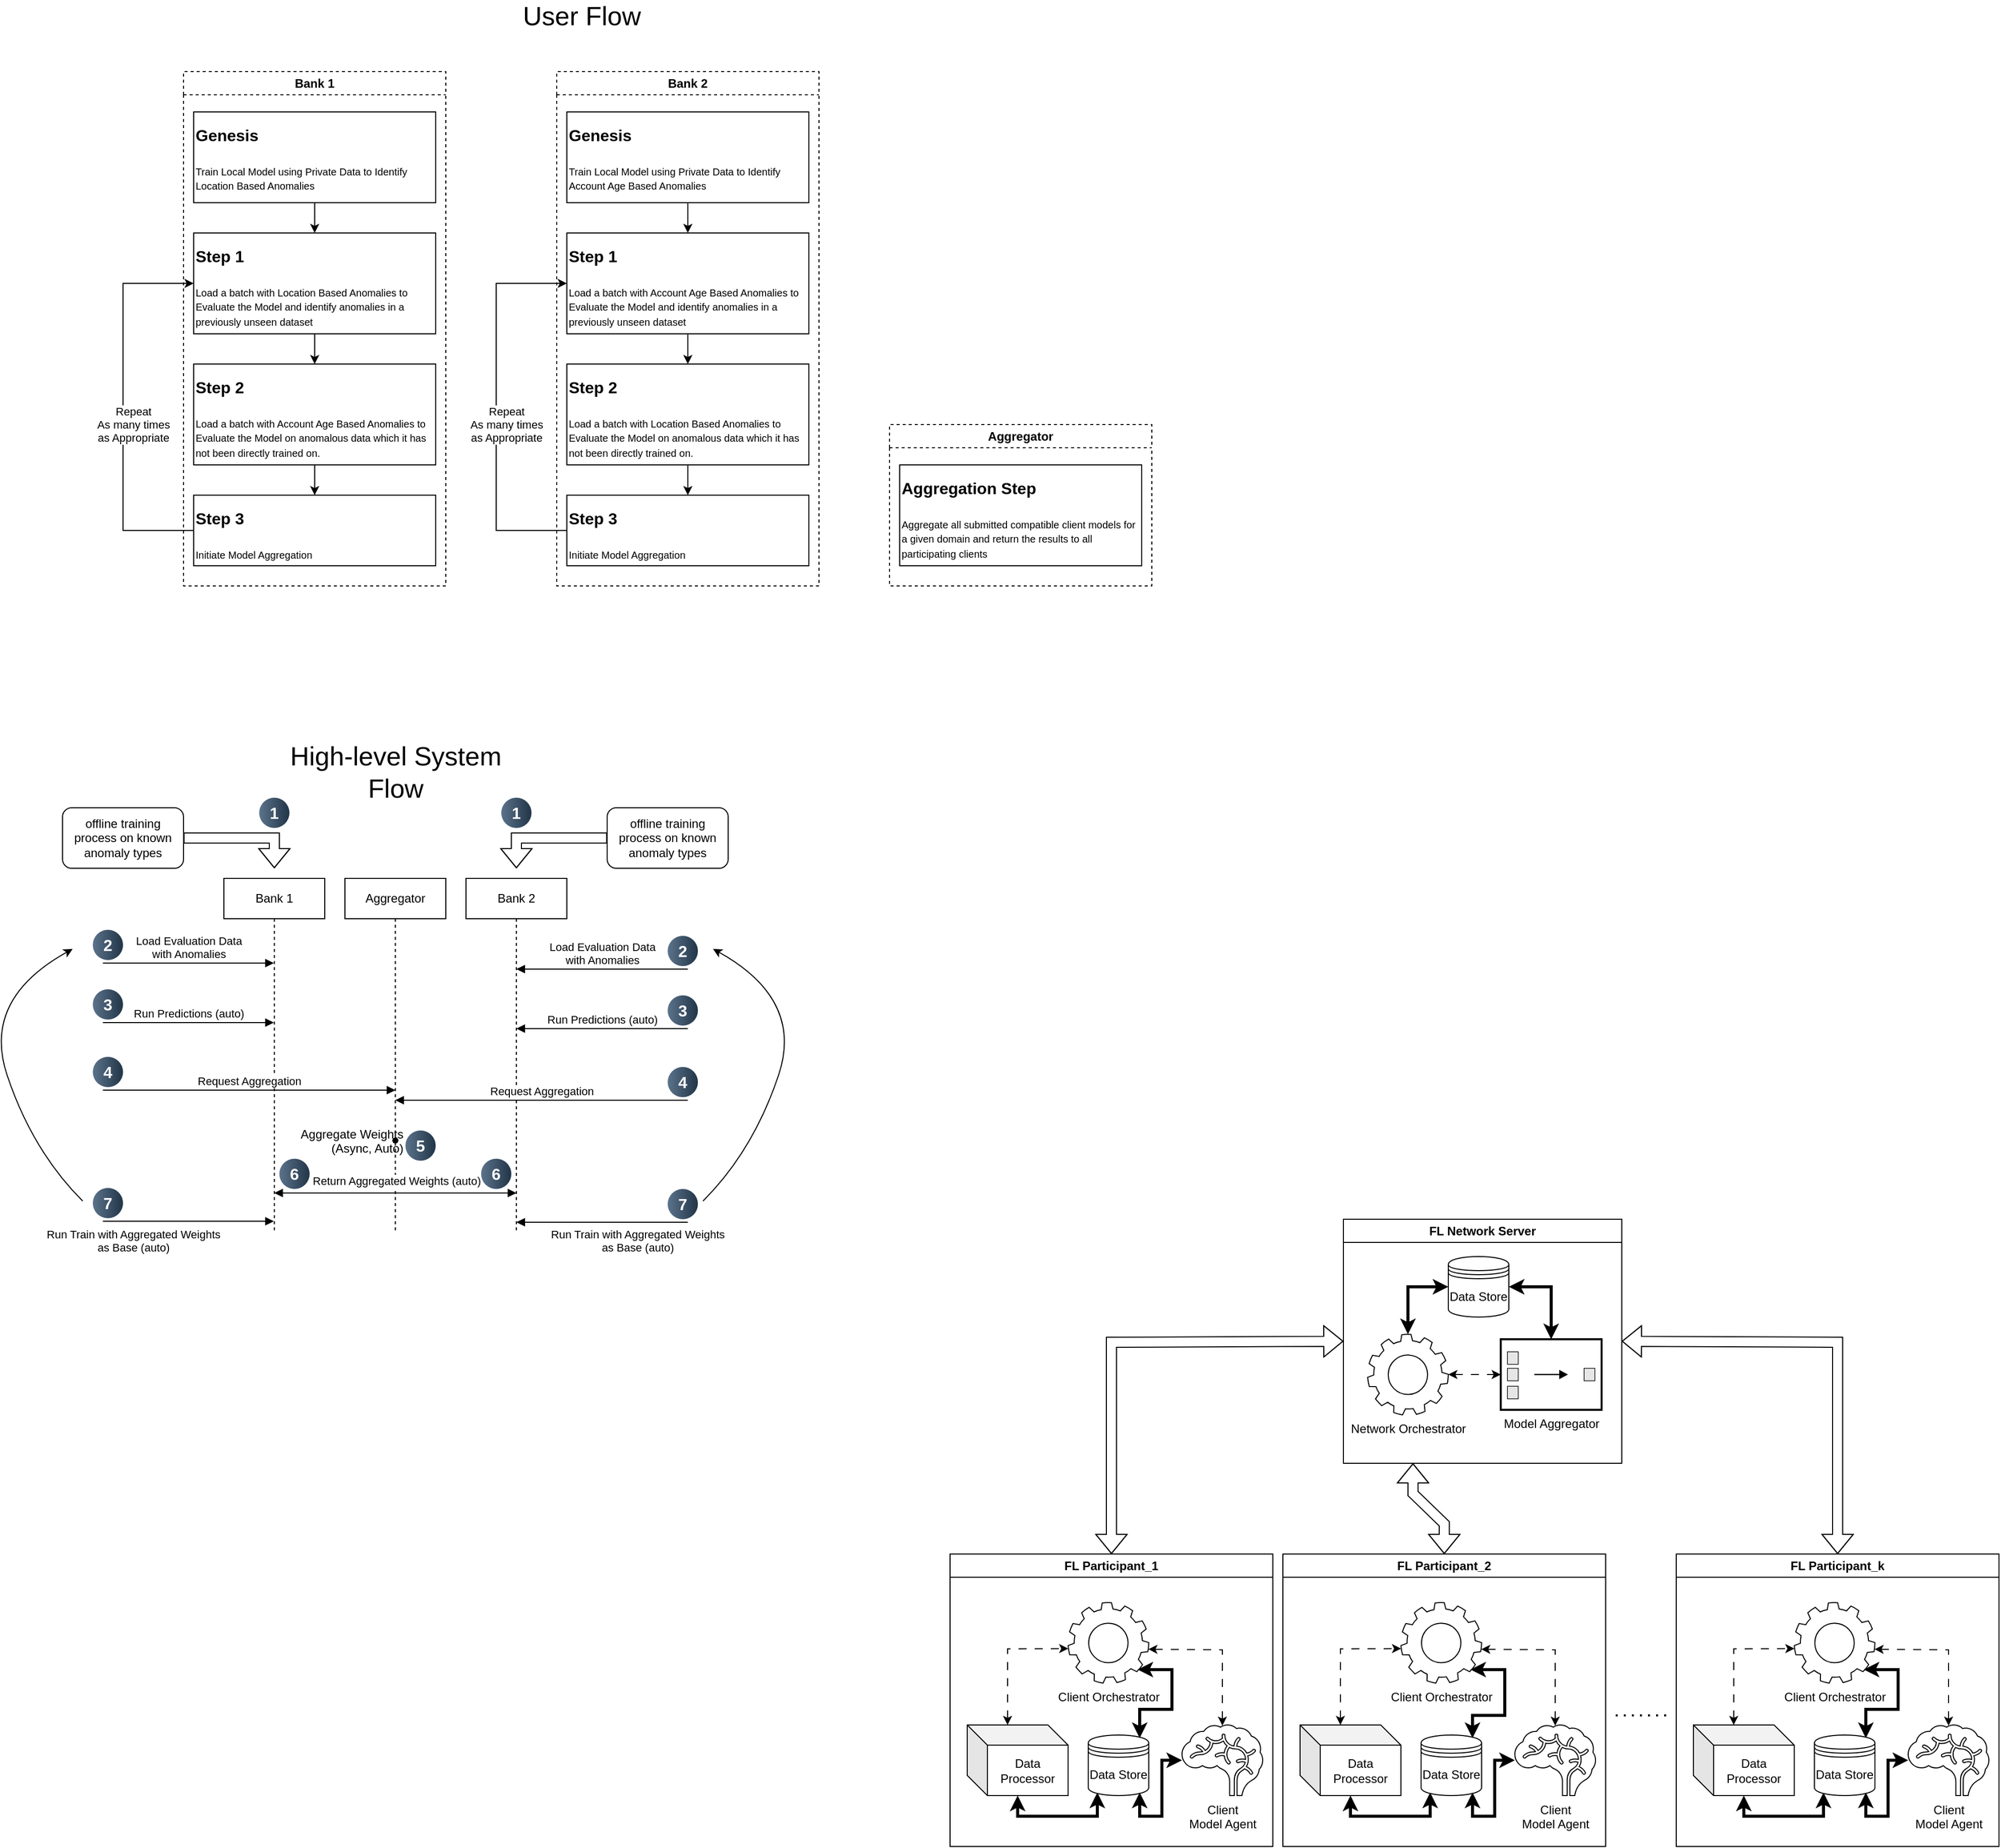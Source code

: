 <mxfile version="27.1.4">
  <diagram name="Page-1" id="uDJUI4dBSmf2cbCkmgjj">
    <mxGraphModel dx="2270" dy="837" grid="1" gridSize="10" guides="1" tooltips="1" connect="1" arrows="1" fold="1" page="1" pageScale="1" pageWidth="850" pageHeight="1100" math="0" shadow="0">
      <root>
        <mxCell id="0" />
        <mxCell id="1" parent="0" />
        <mxCell id="MlqXa8JIlhz3oFpUz93O-1" value="Bank 1" style="swimlane;whiteSpace=wrap;html=1;dashed=1;" parent="1" vertex="1">
          <mxGeometry x="90" y="150" width="260" height="510" as="geometry" />
        </mxCell>
        <mxCell id="MlqXa8JIlhz3oFpUz93O-33" style="edgeStyle=orthogonalEdgeStyle;rounded=0;orthogonalLoop=1;jettySize=auto;html=1;exitX=0.5;exitY=1;exitDx=0;exitDy=0;entryX=0.5;entryY=0;entryDx=0;entryDy=0;" parent="MlqXa8JIlhz3oFpUz93O-1" source="MlqXa8JIlhz3oFpUz93O-26" target="MlqXa8JIlhz3oFpUz93O-28" edge="1">
          <mxGeometry relative="1" as="geometry" />
        </mxCell>
        <mxCell id="MlqXa8JIlhz3oFpUz93O-26" value="&lt;h1 style=&quot;margin-top: 0px;&quot;&gt;&lt;font style=&quot;font-size: 16px;&quot;&gt;Genesis&lt;/font&gt;&lt;/h1&gt;&lt;p&gt;&lt;span style=&quot;text-align: center;&quot;&gt;&lt;font style=&quot;font-size: 10px;&quot;&gt;Train Local Model using Private Data to Identify Location Based Anomalies&lt;/font&gt;&lt;/span&gt;&lt;/p&gt;" style="text;html=1;whiteSpace=wrap;overflow=hidden;rounded=0;strokeColor=default;" parent="MlqXa8JIlhz3oFpUz93O-1" vertex="1">
          <mxGeometry x="10" y="40" width="240" height="90" as="geometry" />
        </mxCell>
        <mxCell id="MlqXa8JIlhz3oFpUz93O-34" style="edgeStyle=orthogonalEdgeStyle;rounded=0;orthogonalLoop=1;jettySize=auto;html=1;exitX=0.5;exitY=1;exitDx=0;exitDy=0;" parent="MlqXa8JIlhz3oFpUz93O-1" source="MlqXa8JIlhz3oFpUz93O-28" target="MlqXa8JIlhz3oFpUz93O-29" edge="1">
          <mxGeometry relative="1" as="geometry" />
        </mxCell>
        <mxCell id="MlqXa8JIlhz3oFpUz93O-28" value="&lt;h1 style=&quot;margin-top: 0px;&quot;&gt;&lt;font style=&quot;font-size: 16px;&quot;&gt;Step 1&lt;/font&gt;&lt;/h1&gt;&lt;p&gt;&lt;span style=&quot;text-align: center;&quot;&gt;&lt;font style=&quot;font-size: 10px;&quot;&gt;Load a batch with Location Based Anomalies to Evaluate the Model and identify anomalies in a previously unseen dataset&lt;/font&gt;&lt;/span&gt;&lt;/p&gt;" style="text;html=1;whiteSpace=wrap;overflow=hidden;rounded=0;strokeColor=default;" parent="MlqXa8JIlhz3oFpUz93O-1" vertex="1">
          <mxGeometry x="10" y="160" width="240" height="100" as="geometry" />
        </mxCell>
        <mxCell id="MlqXa8JIlhz3oFpUz93O-35" style="edgeStyle=orthogonalEdgeStyle;rounded=0;orthogonalLoop=1;jettySize=auto;html=1;" parent="MlqXa8JIlhz3oFpUz93O-1" source="MlqXa8JIlhz3oFpUz93O-29" target="MlqXa8JIlhz3oFpUz93O-32" edge="1">
          <mxGeometry relative="1" as="geometry" />
        </mxCell>
        <mxCell id="MlqXa8JIlhz3oFpUz93O-29" value="&lt;h1 style=&quot;margin-top: 0px;&quot;&gt;&lt;font style=&quot;font-size: 16px;&quot;&gt;Step 2&lt;/font&gt;&lt;/h1&gt;&lt;p&gt;&lt;span style=&quot;text-align: center;&quot;&gt;&lt;font style=&quot;font-size: 10px;&quot;&gt;Load a batch with Account Age Based Anomalies to Evaluate the Model on anomalous data which it has not been directly trained on.&lt;/font&gt;&lt;/span&gt;&lt;/p&gt;" style="text;html=1;whiteSpace=wrap;overflow=hidden;rounded=0;strokeColor=default;" parent="MlqXa8JIlhz3oFpUz93O-1" vertex="1">
          <mxGeometry x="10" y="290" width="240" height="100" as="geometry" />
        </mxCell>
        <mxCell id="MlqXa8JIlhz3oFpUz93O-36" style="edgeStyle=orthogonalEdgeStyle;rounded=0;orthogonalLoop=1;jettySize=auto;html=1;exitX=0;exitY=0.5;exitDx=0;exitDy=0;entryX=0;entryY=0.5;entryDx=0;entryDy=0;" parent="MlqXa8JIlhz3oFpUz93O-1" source="MlqXa8JIlhz3oFpUz93O-32" target="MlqXa8JIlhz3oFpUz93O-28" edge="1">
          <mxGeometry relative="1" as="geometry">
            <Array as="points">
              <mxPoint x="-60" y="455" />
              <mxPoint x="-60" y="210" />
            </Array>
          </mxGeometry>
        </mxCell>
        <mxCell id="MlqXa8JIlhz3oFpUz93O-37" value="Repeat&lt;div&gt;As many times&lt;/div&gt;&lt;div&gt;as Appropriate&lt;/div&gt;" style="edgeLabel;html=1;align=center;verticalAlign=middle;resizable=0;points=[];" parent="MlqXa8JIlhz3oFpUz93O-36" vertex="1" connectable="0">
          <mxGeometry x="-0.092" y="-1" relative="1" as="geometry">
            <mxPoint x="9" as="offset" />
          </mxGeometry>
        </mxCell>
        <mxCell id="MlqXa8JIlhz3oFpUz93O-32" value="&lt;h1 style=&quot;margin-top: 0px;&quot;&gt;&lt;font style=&quot;font-size: 16px;&quot;&gt;Step 3&lt;/font&gt;&lt;/h1&gt;&lt;p style=&quot;text-align: center;&quot;&gt;&lt;span style=&quot;font-size: 10px;&quot;&gt;Initiate Model Aggregation&lt;/span&gt;&lt;/p&gt;" style="text;html=1;whiteSpace=wrap;overflow=hidden;rounded=0;strokeColor=default;" parent="MlqXa8JIlhz3oFpUz93O-1" vertex="1">
          <mxGeometry x="10" y="420" width="240" height="70" as="geometry" />
        </mxCell>
        <mxCell id="MlqXa8JIlhz3oFpUz93O-38" value="Bank 2" style="swimlane;whiteSpace=wrap;html=1;dashed=1;" parent="1" vertex="1">
          <mxGeometry x="460" y="150" width="260" height="510" as="geometry" />
        </mxCell>
        <mxCell id="MlqXa8JIlhz3oFpUz93O-39" style="edgeStyle=orthogonalEdgeStyle;rounded=0;orthogonalLoop=1;jettySize=auto;html=1;exitX=0.5;exitY=1;exitDx=0;exitDy=0;entryX=0.5;entryY=0;entryDx=0;entryDy=0;" parent="MlqXa8JIlhz3oFpUz93O-38" source="MlqXa8JIlhz3oFpUz93O-40" target="MlqXa8JIlhz3oFpUz93O-42" edge="1">
          <mxGeometry relative="1" as="geometry" />
        </mxCell>
        <mxCell id="MlqXa8JIlhz3oFpUz93O-40" value="&lt;h1 style=&quot;margin-top: 0px;&quot;&gt;&lt;font style=&quot;font-size: 16px;&quot;&gt;Genesis&lt;/font&gt;&lt;/h1&gt;&lt;p&gt;&lt;span style=&quot;text-align: center;&quot;&gt;&lt;font style=&quot;font-size: 10px;&quot;&gt;Train Local Model using Private Data to Identify Account Age Based Anomalies&lt;/font&gt;&lt;/span&gt;&lt;/p&gt;" style="text;html=1;whiteSpace=wrap;overflow=hidden;rounded=0;strokeColor=default;" parent="MlqXa8JIlhz3oFpUz93O-38" vertex="1">
          <mxGeometry x="10" y="40" width="240" height="90" as="geometry" />
        </mxCell>
        <mxCell id="MlqXa8JIlhz3oFpUz93O-41" style="edgeStyle=orthogonalEdgeStyle;rounded=0;orthogonalLoop=1;jettySize=auto;html=1;exitX=0.5;exitY=1;exitDx=0;exitDy=0;" parent="MlqXa8JIlhz3oFpUz93O-38" source="MlqXa8JIlhz3oFpUz93O-42" target="MlqXa8JIlhz3oFpUz93O-44" edge="1">
          <mxGeometry relative="1" as="geometry" />
        </mxCell>
        <mxCell id="MlqXa8JIlhz3oFpUz93O-42" value="&lt;h1 style=&quot;margin-top: 0px;&quot;&gt;&lt;font style=&quot;font-size: 16px;&quot;&gt;Step 1&lt;/font&gt;&lt;/h1&gt;&lt;p&gt;&lt;span style=&quot;text-align: center;&quot;&gt;&lt;font style=&quot;font-size: 10px;&quot;&gt;Load a batch with Account Age Based Anomalies to Evaluate the Model and identify anomalies in a previously unseen dataset&lt;/font&gt;&lt;/span&gt;&lt;/p&gt;" style="text;html=1;whiteSpace=wrap;overflow=hidden;rounded=0;strokeColor=default;" parent="MlqXa8JIlhz3oFpUz93O-38" vertex="1">
          <mxGeometry x="10" y="160" width="240" height="100" as="geometry" />
        </mxCell>
        <mxCell id="MlqXa8JIlhz3oFpUz93O-43" style="edgeStyle=orthogonalEdgeStyle;rounded=0;orthogonalLoop=1;jettySize=auto;html=1;" parent="MlqXa8JIlhz3oFpUz93O-38" source="MlqXa8JIlhz3oFpUz93O-44" target="MlqXa8JIlhz3oFpUz93O-47" edge="1">
          <mxGeometry relative="1" as="geometry" />
        </mxCell>
        <mxCell id="MlqXa8JIlhz3oFpUz93O-44" value="&lt;h1 style=&quot;margin-top: 0px;&quot;&gt;&lt;font style=&quot;font-size: 16px;&quot;&gt;Step 2&lt;/font&gt;&lt;/h1&gt;&lt;p&gt;&lt;span style=&quot;text-align: center;&quot;&gt;&lt;font style=&quot;font-size: 10px;&quot;&gt;Load a batch with Location Based Anomalies to Evaluate the Model on anomalous data which it has not been directly trained on.&lt;/font&gt;&lt;/span&gt;&lt;/p&gt;" style="text;html=1;whiteSpace=wrap;overflow=hidden;rounded=0;strokeColor=default;" parent="MlqXa8JIlhz3oFpUz93O-38" vertex="1">
          <mxGeometry x="10" y="290" width="240" height="100" as="geometry" />
        </mxCell>
        <mxCell id="MlqXa8JIlhz3oFpUz93O-45" style="edgeStyle=orthogonalEdgeStyle;rounded=0;orthogonalLoop=1;jettySize=auto;html=1;exitX=0;exitY=0.5;exitDx=0;exitDy=0;entryX=0;entryY=0.5;entryDx=0;entryDy=0;" parent="MlqXa8JIlhz3oFpUz93O-38" source="MlqXa8JIlhz3oFpUz93O-47" target="MlqXa8JIlhz3oFpUz93O-42" edge="1">
          <mxGeometry relative="1" as="geometry">
            <Array as="points">
              <mxPoint x="-60" y="455" />
              <mxPoint x="-60" y="210" />
            </Array>
          </mxGeometry>
        </mxCell>
        <mxCell id="MlqXa8JIlhz3oFpUz93O-46" value="Repeat&lt;div&gt;As many times&lt;/div&gt;&lt;div&gt;as Appropriate&lt;/div&gt;" style="edgeLabel;html=1;align=center;verticalAlign=middle;resizable=0;points=[];" parent="MlqXa8JIlhz3oFpUz93O-45" vertex="1" connectable="0">
          <mxGeometry x="-0.092" y="-1" relative="1" as="geometry">
            <mxPoint x="9" as="offset" />
          </mxGeometry>
        </mxCell>
        <mxCell id="MlqXa8JIlhz3oFpUz93O-47" value="&lt;h1 style=&quot;margin-top: 0px;&quot;&gt;&lt;font style=&quot;font-size: 16px;&quot;&gt;Step 3&lt;/font&gt;&lt;/h1&gt;&lt;p style=&quot;text-align: center;&quot;&gt;&lt;span style=&quot;font-size: 10px;&quot;&gt;Initiate Model Aggregation&lt;/span&gt;&lt;/p&gt;" style="text;html=1;whiteSpace=wrap;overflow=hidden;rounded=0;strokeColor=default;" parent="MlqXa8JIlhz3oFpUz93O-38" vertex="1">
          <mxGeometry x="10" y="420" width="240" height="70" as="geometry" />
        </mxCell>
        <mxCell id="MlqXa8JIlhz3oFpUz93O-48" value="Aggregator" style="swimlane;whiteSpace=wrap;html=1;dashed=1;" parent="1" vertex="1">
          <mxGeometry x="790" y="500" width="260" height="160" as="geometry" />
        </mxCell>
        <mxCell id="MlqXa8JIlhz3oFpUz93O-57" value="&lt;h1 style=&quot;margin-top: 0px;&quot;&gt;&lt;font style=&quot;font-size: 16px;&quot;&gt;Aggregation Step&lt;/font&gt;&lt;/h1&gt;&lt;p style=&quot;&quot;&gt;&lt;span style=&quot;font-size: 10px;&quot;&gt;Aggregate all submitted compatible client models for a given domain and return the results to all participating clients&lt;/span&gt;&lt;/p&gt;" style="text;html=1;whiteSpace=wrap;overflow=hidden;rounded=0;strokeColor=default;" parent="MlqXa8JIlhz3oFpUz93O-48" vertex="1">
          <mxGeometry x="10" y="40" width="240" height="100" as="geometry" />
        </mxCell>
        <mxCell id="MlqXa8JIlhz3oFpUz93O-66" value="&lt;font style=&quot;font-size: 26px;&quot;&gt;User Flow&lt;/font&gt;" style="text;html=1;align=center;verticalAlign=middle;whiteSpace=wrap;rounded=0;" parent="1" vertex="1">
          <mxGeometry x="380" y="80" width="210" height="30" as="geometry" />
        </mxCell>
        <mxCell id="MlqXa8JIlhz3oFpUz93O-71" value="Bank 1" style="shape=umlLifeline;perimeter=lifelinePerimeter;whiteSpace=wrap;html=1;container=1;dropTarget=0;collapsible=0;recursiveResize=0;outlineConnect=0;portConstraint=eastwest;newEdgeStyle={&quot;edgeStyle&quot;:&quot;elbowEdgeStyle&quot;,&quot;elbow&quot;:&quot;vertical&quot;,&quot;curved&quot;:0,&quot;rounded&quot;:0};" parent="1" vertex="1">
          <mxGeometry x="130" y="950" width="100" height="350" as="geometry" />
        </mxCell>
        <mxCell id="MlqXa8JIlhz3oFpUz93O-72" value="Aggregator" style="shape=umlLifeline;perimeter=lifelinePerimeter;whiteSpace=wrap;html=1;container=1;dropTarget=0;collapsible=0;recursiveResize=0;outlineConnect=0;portConstraint=eastwest;newEdgeStyle={&quot;edgeStyle&quot;:&quot;elbowEdgeStyle&quot;,&quot;elbow&quot;:&quot;vertical&quot;,&quot;curved&quot;:0,&quot;rounded&quot;:0};" parent="1" vertex="1">
          <mxGeometry x="250" y="950" width="100" height="350" as="geometry" />
        </mxCell>
        <mxCell id="MlqXa8JIlhz3oFpUz93O-73" value="Bank 2" style="shape=umlLifeline;perimeter=lifelinePerimeter;whiteSpace=wrap;html=1;container=1;dropTarget=0;collapsible=0;recursiveResize=0;outlineConnect=0;portConstraint=eastwest;newEdgeStyle={&quot;curved&quot;:0,&quot;rounded&quot;:0};" parent="1" vertex="1">
          <mxGeometry x="370" y="950" width="100" height="350" as="geometry" />
        </mxCell>
        <mxCell id="MlqXa8JIlhz3oFpUz93O-74" value="offline training process on known anomaly types" style="rounded=1;whiteSpace=wrap;html=1;" parent="1" vertex="1">
          <mxGeometry x="-30" y="880" width="120" height="60" as="geometry" />
        </mxCell>
        <mxCell id="MlqXa8JIlhz3oFpUz93O-75" value="offline training process on known anomaly types" style="rounded=1;whiteSpace=wrap;html=1;" parent="1" vertex="1">
          <mxGeometry x="510" y="880" width="120" height="60" as="geometry" />
        </mxCell>
        <mxCell id="MlqXa8JIlhz3oFpUz93O-87" value="Load Evaluation Data&lt;br&gt;with Anomalies" style="html=1;verticalAlign=bottom;endArrow=block;curved=0;rounded=0;" parent="1" edge="1">
          <mxGeometry x="0.0" width="80" relative="1" as="geometry">
            <mxPoint x="10" y="1034" as="sourcePoint" />
            <mxPoint x="179.5" y="1034" as="targetPoint" />
            <mxPoint as="offset" />
          </mxGeometry>
        </mxCell>
        <mxCell id="MlqXa8JIlhz3oFpUz93O-89" value="Load Evaluation Data&lt;br&gt;with Anomalies" style="html=1;verticalAlign=bottom;endArrow=block;curved=0;rounded=0;" parent="1" edge="1">
          <mxGeometry width="80" relative="1" as="geometry">
            <mxPoint x="590" y="1040" as="sourcePoint" />
            <mxPoint x="420" y="1040" as="targetPoint" />
            <mxPoint as="offset" />
          </mxGeometry>
        </mxCell>
        <mxCell id="MlqXa8JIlhz3oFpUz93O-92" value="" style="shape=flexArrow;endArrow=classic;html=1;rounded=0;exitX=1;exitY=0.5;exitDx=0;exitDy=0;" parent="1" source="MlqXa8JIlhz3oFpUz93O-74" edge="1">
          <mxGeometry width="50" height="50" relative="1" as="geometry">
            <mxPoint x="130" y="920" as="sourcePoint" />
            <mxPoint x="180" y="940" as="targetPoint" />
            <Array as="points">
              <mxPoint x="180" y="910" />
            </Array>
          </mxGeometry>
        </mxCell>
        <mxCell id="MlqXa8JIlhz3oFpUz93O-93" value="" style="shape=flexArrow;endArrow=classic;html=1;rounded=0;exitX=0;exitY=0.5;exitDx=0;exitDy=0;" parent="1" source="MlqXa8JIlhz3oFpUz93O-75" edge="1">
          <mxGeometry width="50" height="50" relative="1" as="geometry">
            <mxPoint x="310" y="850" as="sourcePoint" />
            <mxPoint x="420" y="940" as="targetPoint" />
            <Array as="points">
              <mxPoint x="420" y="910" />
            </Array>
          </mxGeometry>
        </mxCell>
        <mxCell id="MlqXa8JIlhz3oFpUz93O-94" value="Run Predictions (auto)" style="html=1;verticalAlign=bottom;endArrow=block;curved=0;rounded=0;targetPerimeterSpacing=0;" parent="1" edge="1">
          <mxGeometry x="0.003" width="80" relative="1" as="geometry">
            <mxPoint x="10" y="1093" as="sourcePoint" />
            <mxPoint x="179.5" y="1093" as="targetPoint" />
            <mxPoint as="offset" />
          </mxGeometry>
        </mxCell>
        <mxCell id="MlqXa8JIlhz3oFpUz93O-95" value="Run Predictions (auto)" style="html=1;verticalAlign=bottom;endArrow=block;curved=0;rounded=0;" parent="1" edge="1">
          <mxGeometry width="80" relative="1" as="geometry">
            <mxPoint x="590" y="1099" as="sourcePoint" />
            <mxPoint x="420" y="1099" as="targetPoint" />
            <mxPoint as="offset" />
          </mxGeometry>
        </mxCell>
        <mxCell id="MlqXa8JIlhz3oFpUz93O-96" value="Request Aggregation" style="html=1;verticalAlign=bottom;endArrow=block;curved=0;rounded=0;" parent="1" edge="1">
          <mxGeometry x="0.003" width="80" relative="1" as="geometry">
            <mxPoint x="10" y="1160" as="sourcePoint" />
            <mxPoint x="300" y="1160" as="targetPoint" />
            <mxPoint as="offset" />
          </mxGeometry>
        </mxCell>
        <mxCell id="MlqXa8JIlhz3oFpUz93O-97" value="Request Aggregation" style="html=1;verticalAlign=bottom;endArrow=block;curved=0;rounded=0;" parent="1" edge="1">
          <mxGeometry x="-0.0" width="80" relative="1" as="geometry">
            <mxPoint x="590" y="1170" as="sourcePoint" />
            <mxPoint x="299.944" y="1170" as="targetPoint" />
            <mxPoint as="offset" />
          </mxGeometry>
        </mxCell>
        <mxCell id="MlqXa8JIlhz3oFpUz93O-98" value="" style="html=1;verticalAlign=bottom;endArrow=block;curved=0;rounded=0;" parent="1" edge="1">
          <mxGeometry x="0.833" y="-10" width="80" relative="1" as="geometry">
            <mxPoint x="300" y="1262" as="sourcePoint" />
            <mxPoint x="179.944" y="1262" as="targetPoint" />
            <mxPoint as="offset" />
          </mxGeometry>
        </mxCell>
        <mxCell id="MlqXa8JIlhz3oFpUz93O-99" value="Return Aggregated Weights (auto)" style="html=1;verticalAlign=bottom;endArrow=block;curved=0;rounded=0;" parent="1" edge="1">
          <mxGeometry x="-1" y="3" width="80" relative="1" as="geometry">
            <mxPoint x="300.5" y="1262" as="sourcePoint" />
            <mxPoint x="420" y="1262" as="targetPoint" />
            <mxPoint as="offset" />
          </mxGeometry>
        </mxCell>
        <mxCell id="MlqXa8JIlhz3oFpUz93O-100" value="Run Train with Aggregated Weights&lt;br&gt;as Base (auto)" style="html=1;verticalAlign=bottom;endArrow=block;curved=0;rounded=0;targetPerimeterSpacing=0;" parent="1" edge="1">
          <mxGeometry x="-0.646" y="-35" width="80" relative="1" as="geometry">
            <mxPoint x="10" y="1290" as="sourcePoint" />
            <mxPoint x="179.5" y="1290" as="targetPoint" />
            <mxPoint as="offset" />
          </mxGeometry>
        </mxCell>
        <mxCell id="MlqXa8JIlhz3oFpUz93O-101" value="Run Train with Aggregated Weights&lt;br&gt;as Base (auto)" style="html=1;verticalAlign=bottom;endArrow=block;curved=0;rounded=0;" parent="1" edge="1">
          <mxGeometry x="-0.412" y="34" width="80" relative="1" as="geometry">
            <mxPoint x="590" y="1291" as="sourcePoint" />
            <mxPoint x="420" y="1291" as="targetPoint" />
            <mxPoint as="offset" />
          </mxGeometry>
        </mxCell>
        <mxCell id="MlqXa8JIlhz3oFpUz93O-102" value="1" style="ellipse;whiteSpace=wrap;html=1;aspect=fixed;rotation=0;gradientColor=#223548;strokeColor=none;gradientDirection=east;fillColor=#5b738b;rounded=0;pointerEvents=0;fontFamily=Helvetica;fontSize=16;fontColor=#FFFFFF;spacingTop=4;spacingBottom=4;spacingLeft=4;spacingRight=4;points=[];fontStyle=1" parent="1" vertex="1">
          <mxGeometry x="165" y="870" width="30" height="30" as="geometry" />
        </mxCell>
        <mxCell id="MlqXa8JIlhz3oFpUz93O-103" value="1" style="ellipse;whiteSpace=wrap;html=1;aspect=fixed;rotation=0;gradientColor=#223548;strokeColor=none;gradientDirection=east;fillColor=#5b738b;rounded=0;pointerEvents=0;fontFamily=Helvetica;fontSize=16;fontColor=#FFFFFF;spacingTop=4;spacingBottom=4;spacingLeft=4;spacingRight=4;points=[];fontStyle=1" parent="1" vertex="1">
          <mxGeometry x="405" y="870" width="30" height="30" as="geometry" />
        </mxCell>
        <mxCell id="MlqXa8JIlhz3oFpUz93O-104" value="2" style="ellipse;whiteSpace=wrap;html=1;aspect=fixed;rotation=0;gradientColor=#223548;strokeColor=none;gradientDirection=east;fillColor=#5b738b;rounded=0;pointerEvents=0;fontFamily=Helvetica;fontSize=16;fontColor=#FFFFFF;spacingTop=4;spacingBottom=4;spacingLeft=4;spacingRight=4;points=[];fontStyle=1" parent="1" vertex="1">
          <mxGeometry y="1001" width="30" height="30" as="geometry" />
        </mxCell>
        <mxCell id="MlqXa8JIlhz3oFpUz93O-105" value="2" style="ellipse;whiteSpace=wrap;html=1;aspect=fixed;rotation=0;gradientColor=#223548;strokeColor=none;gradientDirection=east;fillColor=#5b738b;rounded=0;pointerEvents=0;fontFamily=Helvetica;fontSize=16;fontColor=#FFFFFF;spacingTop=4;spacingBottom=4;spacingLeft=4;spacingRight=4;points=[];fontStyle=1" parent="1" vertex="1">
          <mxGeometry x="570" y="1007" width="30" height="30" as="geometry" />
        </mxCell>
        <mxCell id="MlqXa8JIlhz3oFpUz93O-106" value="3" style="ellipse;whiteSpace=wrap;html=1;aspect=fixed;rotation=0;gradientColor=#223548;strokeColor=none;gradientDirection=east;fillColor=#5b738b;rounded=0;pointerEvents=0;fontFamily=Helvetica;fontSize=16;fontColor=#FFFFFF;spacingTop=4;spacingBottom=4;spacingLeft=4;spacingRight=4;points=[];fontStyle=1" parent="1" vertex="1">
          <mxGeometry y="1060" width="30" height="30" as="geometry" />
        </mxCell>
        <mxCell id="MlqXa8JIlhz3oFpUz93O-107" value="3" style="ellipse;whiteSpace=wrap;html=1;aspect=fixed;rotation=0;gradientColor=#223548;strokeColor=none;gradientDirection=east;fillColor=#5b738b;rounded=0;pointerEvents=0;fontFamily=Helvetica;fontSize=16;fontColor=#FFFFFF;spacingTop=4;spacingBottom=4;spacingLeft=4;spacingRight=4;points=[];fontStyle=1" parent="1" vertex="1">
          <mxGeometry x="570" y="1066" width="30" height="30" as="geometry" />
        </mxCell>
        <mxCell id="MlqXa8JIlhz3oFpUz93O-108" value="4" style="ellipse;whiteSpace=wrap;html=1;aspect=fixed;rotation=0;gradientColor=#223548;strokeColor=none;gradientDirection=east;fillColor=#5b738b;rounded=0;pointerEvents=0;fontFamily=Helvetica;fontSize=16;fontColor=#FFFFFF;spacingTop=4;spacingBottom=4;spacingLeft=4;spacingRight=4;points=[];fontStyle=1" parent="1" vertex="1">
          <mxGeometry y="1127" width="30" height="30" as="geometry" />
        </mxCell>
        <mxCell id="MlqXa8JIlhz3oFpUz93O-109" value="4" style="ellipse;whiteSpace=wrap;html=1;aspect=fixed;rotation=0;gradientColor=#223548;strokeColor=none;gradientDirection=east;fillColor=#5b738b;rounded=0;pointerEvents=0;fontFamily=Helvetica;fontSize=16;fontColor=#FFFFFF;spacingTop=4;spacingBottom=4;spacingLeft=4;spacingRight=4;points=[];fontStyle=1" parent="1" vertex="1">
          <mxGeometry x="570" y="1137" width="30" height="30" as="geometry" />
        </mxCell>
        <mxCell id="MlqXa8JIlhz3oFpUz93O-110" value="Aggregate Weights &#xa;(Async, Auto)" style="shape=waypoint;sketch=0;size=6;pointerEvents=1;points=[];fillColor=none;resizable=0;rotatable=0;perimeter=centerPerimeter;snapToPoint=1;align=right;" parent="1" vertex="1">
          <mxGeometry x="290" y="1200" width="20" height="20" as="geometry" />
        </mxCell>
        <mxCell id="MlqXa8JIlhz3oFpUz93O-111" value="5" style="ellipse;whiteSpace=wrap;html=1;aspect=fixed;rotation=0;gradientColor=#223548;strokeColor=none;gradientDirection=east;fillColor=#5b738b;rounded=0;pointerEvents=0;fontFamily=Helvetica;fontSize=16;fontColor=#FFFFFF;spacingTop=4;spacingBottom=4;spacingLeft=4;spacingRight=4;points=[];fontStyle=1" parent="1" vertex="1">
          <mxGeometry x="310" y="1200" width="30" height="30" as="geometry" />
        </mxCell>
        <mxCell id="MlqXa8JIlhz3oFpUz93O-112" value="6" style="ellipse;whiteSpace=wrap;html=1;aspect=fixed;rotation=0;gradientColor=#223548;strokeColor=none;gradientDirection=east;fillColor=#5b738b;rounded=0;pointerEvents=0;fontFamily=Helvetica;fontSize=16;fontColor=#FFFFFF;spacingTop=4;spacingBottom=4;spacingLeft=4;spacingRight=4;points=[];fontStyle=1" parent="1" vertex="1">
          <mxGeometry x="185" y="1228" width="30" height="30" as="geometry" />
        </mxCell>
        <mxCell id="MlqXa8JIlhz3oFpUz93O-113" value="6" style="ellipse;whiteSpace=wrap;html=1;aspect=fixed;rotation=0;gradientColor=#223548;strokeColor=none;gradientDirection=east;fillColor=#5b738b;rounded=0;pointerEvents=0;fontFamily=Helvetica;fontSize=16;fontColor=#FFFFFF;spacingTop=4;spacingBottom=4;spacingLeft=4;spacingRight=4;points=[];fontStyle=1" parent="1" vertex="1">
          <mxGeometry x="385" y="1228" width="30" height="30" as="geometry" />
        </mxCell>
        <mxCell id="MlqXa8JIlhz3oFpUz93O-114" value="7" style="ellipse;whiteSpace=wrap;html=1;aspect=fixed;rotation=0;gradientColor=#223548;strokeColor=none;gradientDirection=east;fillColor=#5b738b;rounded=0;pointerEvents=0;fontFamily=Helvetica;fontSize=16;fontColor=#FFFFFF;spacingTop=4;spacingBottom=4;spacingLeft=4;spacingRight=4;points=[];fontStyle=1" parent="1" vertex="1">
          <mxGeometry y="1257" width="30" height="30" as="geometry" />
        </mxCell>
        <mxCell id="MlqXa8JIlhz3oFpUz93O-115" value="7" style="ellipse;whiteSpace=wrap;html=1;aspect=fixed;rotation=0;gradientColor=#223548;strokeColor=none;gradientDirection=east;fillColor=#5b738b;rounded=0;pointerEvents=0;fontFamily=Helvetica;fontSize=16;fontColor=#FFFFFF;spacingTop=4;spacingBottom=4;spacingLeft=4;spacingRight=4;points=[];fontStyle=1" parent="1" vertex="1">
          <mxGeometry x="570" y="1258" width="30" height="30" as="geometry" />
        </mxCell>
        <mxCell id="MlqXa8JIlhz3oFpUz93O-116" value="" style="curved=1;endArrow=classic;html=1;rounded=0;" parent="1" edge="1">
          <mxGeometry width="50" height="50" relative="1" as="geometry">
            <mxPoint x="-10" y="1270" as="sourcePoint" />
            <mxPoint x="-20" y="1020" as="targetPoint" />
            <Array as="points">
              <mxPoint x="-60" y="1220" />
              <mxPoint x="-110" y="1070" />
            </Array>
          </mxGeometry>
        </mxCell>
        <mxCell id="MlqXa8JIlhz3oFpUz93O-117" value="" style="curved=1;endArrow=classic;html=1;rounded=0;" parent="1" edge="1">
          <mxGeometry width="50" height="50" relative="1" as="geometry">
            <mxPoint x="605" y="1270" as="sourcePoint" />
            <mxPoint x="615" y="1020" as="targetPoint" />
            <Array as="points">
              <mxPoint x="655" y="1220" />
              <mxPoint x="705" y="1070" />
            </Array>
          </mxGeometry>
        </mxCell>
        <mxCell id="MlqXa8JIlhz3oFpUz93O-118" value="&lt;font style=&quot;font-size: 26px;&quot;&gt;High-level System&lt;br&gt;Flow&lt;/font&gt;" style="text;html=1;align=center;verticalAlign=middle;resizable=0;points=[];autosize=1;strokeColor=none;fillColor=none;" parent="1" vertex="1">
          <mxGeometry x="185" y="805" width="230" height="80" as="geometry" />
        </mxCell>
        <mxCell id="G-5dtIqfb1nwnz1Dmh0l-6" value="FL Participant_1" style="swimlane;whiteSpace=wrap;html=1;" vertex="1" parent="1">
          <mxGeometry x="850" y="1620" width="320" height="290" as="geometry" />
        </mxCell>
        <mxCell id="G-5dtIqfb1nwnz1Dmh0l-27" style="edgeStyle=orthogonalEdgeStyle;rounded=0;orthogonalLoop=1;jettySize=auto;html=1;entryX=0.15;entryY=0.95;entryDx=0;entryDy=0;entryPerimeter=0;startArrow=classic;startFill=1;strokeWidth=3;" edge="1" parent="G-5dtIqfb1nwnz1Dmh0l-6" source="G-5dtIqfb1nwnz1Dmh0l-3" target="G-5dtIqfb1nwnz1Dmh0l-22">
          <mxGeometry relative="1" as="geometry">
            <Array as="points">
              <mxPoint x="67" y="260" />
              <mxPoint x="146" y="260" />
            </Array>
          </mxGeometry>
        </mxCell>
        <mxCell id="G-5dtIqfb1nwnz1Dmh0l-3" value="&lt;font style=&quot;color: light-dark(rgb(0, 0, 0), rgb(255, 255, 255));&quot;&gt;Data Processor&lt;/font&gt;" style="shape=cube;whiteSpace=wrap;html=1;boundedLbl=1;backgroundOutline=1;darkOpacity=0.05;darkOpacity2=0.1;" vertex="1" parent="G-5dtIqfb1nwnz1Dmh0l-6">
          <mxGeometry x="17" y="169.5" width="100" height="70" as="geometry" />
        </mxCell>
        <mxCell id="ja3R2YVxBLXN7ApR2P_Z-11" value="&lt;font style=&quot;color: light-dark(rgb(0, 0, 0), rgb(255, 255, 255));&quot;&gt;Client &lt;br&gt;Model Agent&lt;/font&gt;" style="shape=mxgraph.signs.healthcare.brain;html=1;pointerEvents=1;verticalLabelPosition=bottom;verticalAlign=top;align=center;" parent="G-5dtIqfb1nwnz1Dmh0l-6" vertex="1">
          <mxGeometry x="230" y="169.5" width="80" height="70" as="geometry" />
        </mxCell>
        <mxCell id="ja3R2YVxBLXN7ApR2P_Z-12" value="&lt;font style=&quot;color: light-dark(rgb(0, 0, 0), rgb(255, 255, 255));&quot;&gt;Client Orchestrator&lt;/font&gt;" style="sketch=0;html=1;aspect=fixed;shadow=0;verticalAlign=top;labelPosition=center;verticalLabelPosition=bottom;shape=mxgraph.gcp2.gear;" parent="G-5dtIqfb1nwnz1Dmh0l-6" vertex="1">
          <mxGeometry x="117" y="48" width="80" height="80" as="geometry" />
        </mxCell>
        <mxCell id="G-5dtIqfb1nwnz1Dmh0l-4" value="" style="endArrow=classic;startArrow=classic;html=1;rounded=0;entryX=0.002;entryY=0.572;entryDx=0;entryDy=0;entryPerimeter=0;exitX=0;exitY=0;exitDx=40;exitDy=0;exitPerimeter=0;dashed=1;dashPattern=8 8;" edge="1" parent="G-5dtIqfb1nwnz1Dmh0l-6" source="G-5dtIqfb1nwnz1Dmh0l-3" target="ja3R2YVxBLXN7ApR2P_Z-12">
          <mxGeometry width="100" height="100" relative="1" as="geometry">
            <mxPoint x="17" y="257" as="sourcePoint" />
            <mxPoint x="97" y="187" as="targetPoint" />
            <Array as="points">
              <mxPoint x="57" y="94" />
            </Array>
          </mxGeometry>
        </mxCell>
        <mxCell id="G-5dtIqfb1nwnz1Dmh0l-5" value="" style="endArrow=classic;startArrow=classic;html=1;rounded=0;exitX=0.5;exitY=0.01;exitDx=0;exitDy=0;exitPerimeter=0;entryX=0.995;entryY=0.58;entryDx=0;entryDy=0;entryPerimeter=0;dashed=1;dashPattern=8 8;" edge="1" parent="G-5dtIqfb1nwnz1Dmh0l-6" source="ja3R2YVxBLXN7ApR2P_Z-11" target="ja3R2YVxBLXN7ApR2P_Z-12">
          <mxGeometry width="100" height="100" relative="1" as="geometry">
            <mxPoint x="247" y="217" as="sourcePoint" />
            <mxPoint x="217" y="167" as="targetPoint" />
            <Array as="points">
              <mxPoint x="270" y="95" />
            </Array>
          </mxGeometry>
        </mxCell>
        <mxCell id="G-5dtIqfb1nwnz1Dmh0l-22" value="Data Store" style="shape=datastore;whiteSpace=wrap;html=1;" vertex="1" parent="G-5dtIqfb1nwnz1Dmh0l-6">
          <mxGeometry x="137" y="179.5" width="60" height="60" as="geometry" />
        </mxCell>
        <mxCell id="G-5dtIqfb1nwnz1Dmh0l-30" style="edgeStyle=orthogonalEdgeStyle;rounded=0;orthogonalLoop=1;jettySize=auto;html=1;entryX=0.85;entryY=0.95;entryDx=0;entryDy=0;entryPerimeter=0;startArrow=classic;startFill=1;strokeWidth=3;" edge="1" parent="G-5dtIqfb1nwnz1Dmh0l-6" source="ja3R2YVxBLXN7ApR2P_Z-11" target="G-5dtIqfb1nwnz1Dmh0l-22">
          <mxGeometry relative="1" as="geometry">
            <Array as="points">
              <mxPoint x="210" y="204" />
              <mxPoint x="210" y="260" />
              <mxPoint x="188" y="260" />
            </Array>
          </mxGeometry>
        </mxCell>
        <mxCell id="G-5dtIqfb1nwnz1Dmh0l-31" style="edgeStyle=orthogonalEdgeStyle;rounded=0;orthogonalLoop=1;jettySize=auto;html=1;entryX=0.85;entryY=0.05;entryDx=0;entryDy=0;entryPerimeter=0;startArrow=classic;startFill=1;exitX=0.861;exitY=0.832;exitDx=0;exitDy=0;exitPerimeter=0;strokeWidth=3;" edge="1" parent="G-5dtIqfb1nwnz1Dmh0l-6" source="ja3R2YVxBLXN7ApR2P_Z-12" target="G-5dtIqfb1nwnz1Dmh0l-22">
          <mxGeometry relative="1" as="geometry">
            <Array as="points">
              <mxPoint x="220" y="115" />
              <mxPoint x="220" y="154" />
              <mxPoint x="188" y="154" />
            </Array>
          </mxGeometry>
        </mxCell>
        <mxCell id="G-5dtIqfb1nwnz1Dmh0l-53" style="edgeStyle=orthogonalEdgeStyle;rounded=0;orthogonalLoop=1;jettySize=auto;html=1;entryX=1;entryY=0.5;entryDx=0;entryDy=0;startArrow=classic;startFill=1;strokeWidth=3;" edge="1" parent="1" source="G-5dtIqfb1nwnz1Dmh0l-7" target="G-5dtIqfb1nwnz1Dmh0l-25">
          <mxGeometry relative="1" as="geometry" />
        </mxCell>
        <mxCell id="G-5dtIqfb1nwnz1Dmh0l-7" value="&lt;font style=&quot;font-size: 12px;&quot;&gt;Model Aggregator&lt;/font&gt;" style="html=1;strokeWidth=2;outlineConnect=0;dashed=0;align=center;fontSize=8;verticalLabelPosition=bottom;verticalAlign=top;shape=mxgraph.eip.aggregator;" vertex="1" parent="1">
          <mxGeometry x="1396" y="1407" width="100" height="70" as="geometry" />
        </mxCell>
        <mxCell id="G-5dtIqfb1nwnz1Dmh0l-54" style="edgeStyle=orthogonalEdgeStyle;rounded=0;orthogonalLoop=1;jettySize=auto;html=1;entryX=0;entryY=0.5;entryDx=0;entryDy=0;startArrow=classic;startFill=1;strokeWidth=3;" edge="1" parent="1" source="G-5dtIqfb1nwnz1Dmh0l-21" target="G-5dtIqfb1nwnz1Dmh0l-25">
          <mxGeometry relative="1" as="geometry" />
        </mxCell>
        <mxCell id="G-5dtIqfb1nwnz1Dmh0l-21" value="&lt;font style=&quot;color: light-dark(rgb(0, 0, 0), rgb(255, 255, 255));&quot;&gt;Network Orchestrator&lt;/font&gt;" style="sketch=0;html=1;aspect=fixed;shadow=0;verticalAlign=top;labelPosition=center;verticalLabelPosition=bottom;shape=mxgraph.gcp2.gear;" vertex="1" parent="1">
          <mxGeometry x="1264" y="1402" width="80" height="80" as="geometry" />
        </mxCell>
        <mxCell id="G-5dtIqfb1nwnz1Dmh0l-25" value="Data Store" style="shape=datastore;whiteSpace=wrap;html=1;" vertex="1" parent="1">
          <mxGeometry x="1344" y="1325" width="60" height="60" as="geometry" />
        </mxCell>
        <mxCell id="G-5dtIqfb1nwnz1Dmh0l-32" value="FL Participant_2" style="swimlane;whiteSpace=wrap;html=1;" vertex="1" parent="1">
          <mxGeometry x="1180" y="1620" width="320" height="290" as="geometry" />
        </mxCell>
        <mxCell id="G-5dtIqfb1nwnz1Dmh0l-33" style="edgeStyle=orthogonalEdgeStyle;rounded=0;orthogonalLoop=1;jettySize=auto;html=1;entryX=0.15;entryY=0.95;entryDx=0;entryDy=0;entryPerimeter=0;startArrow=classic;startFill=1;strokeWidth=3;" edge="1" parent="G-5dtIqfb1nwnz1Dmh0l-32" source="G-5dtIqfb1nwnz1Dmh0l-34" target="G-5dtIqfb1nwnz1Dmh0l-39">
          <mxGeometry relative="1" as="geometry">
            <Array as="points">
              <mxPoint x="67" y="260" />
              <mxPoint x="146" y="260" />
            </Array>
          </mxGeometry>
        </mxCell>
        <mxCell id="G-5dtIqfb1nwnz1Dmh0l-34" value="&lt;font style=&quot;color: light-dark(rgb(0, 0, 0), rgb(255, 255, 255));&quot;&gt;Data Processor&lt;/font&gt;" style="shape=cube;whiteSpace=wrap;html=1;boundedLbl=1;backgroundOutline=1;darkOpacity=0.05;darkOpacity2=0.1;" vertex="1" parent="G-5dtIqfb1nwnz1Dmh0l-32">
          <mxGeometry x="17" y="169.5" width="100" height="70" as="geometry" />
        </mxCell>
        <mxCell id="G-5dtIqfb1nwnz1Dmh0l-35" value="&lt;font style=&quot;color: light-dark(rgb(0, 0, 0), rgb(255, 255, 255));&quot;&gt;Client &lt;br&gt;Model Agent&lt;/font&gt;" style="shape=mxgraph.signs.healthcare.brain;html=1;pointerEvents=1;verticalLabelPosition=bottom;verticalAlign=top;align=center;" vertex="1" parent="G-5dtIqfb1nwnz1Dmh0l-32">
          <mxGeometry x="230" y="169.5" width="80" height="70" as="geometry" />
        </mxCell>
        <mxCell id="G-5dtIqfb1nwnz1Dmh0l-36" value="&lt;font style=&quot;color: light-dark(rgb(0, 0, 0), rgb(255, 255, 255));&quot;&gt;Client Orchestrator&lt;/font&gt;" style="sketch=0;html=1;aspect=fixed;shadow=0;verticalAlign=top;labelPosition=center;verticalLabelPosition=bottom;shape=mxgraph.gcp2.gear;" vertex="1" parent="G-5dtIqfb1nwnz1Dmh0l-32">
          <mxGeometry x="117" y="48" width="80" height="80" as="geometry" />
        </mxCell>
        <mxCell id="G-5dtIqfb1nwnz1Dmh0l-37" value="" style="endArrow=classic;startArrow=classic;html=1;rounded=0;entryX=0.002;entryY=0.572;entryDx=0;entryDy=0;entryPerimeter=0;exitX=0;exitY=0;exitDx=40;exitDy=0;exitPerimeter=0;dashed=1;dashPattern=8 8;" edge="1" parent="G-5dtIqfb1nwnz1Dmh0l-32" source="G-5dtIqfb1nwnz1Dmh0l-34" target="G-5dtIqfb1nwnz1Dmh0l-36">
          <mxGeometry width="100" height="100" relative="1" as="geometry">
            <mxPoint x="17" y="257" as="sourcePoint" />
            <mxPoint x="97" y="187" as="targetPoint" />
            <Array as="points">
              <mxPoint x="57" y="94" />
            </Array>
          </mxGeometry>
        </mxCell>
        <mxCell id="G-5dtIqfb1nwnz1Dmh0l-38" value="" style="endArrow=classic;startArrow=classic;html=1;rounded=0;exitX=0.5;exitY=0.01;exitDx=0;exitDy=0;exitPerimeter=0;entryX=0.995;entryY=0.58;entryDx=0;entryDy=0;entryPerimeter=0;dashed=1;dashPattern=8 8;" edge="1" parent="G-5dtIqfb1nwnz1Dmh0l-32" source="G-5dtIqfb1nwnz1Dmh0l-35" target="G-5dtIqfb1nwnz1Dmh0l-36">
          <mxGeometry width="100" height="100" relative="1" as="geometry">
            <mxPoint x="247" y="217" as="sourcePoint" />
            <mxPoint x="217" y="167" as="targetPoint" />
            <Array as="points">
              <mxPoint x="270" y="95" />
            </Array>
          </mxGeometry>
        </mxCell>
        <mxCell id="G-5dtIqfb1nwnz1Dmh0l-39" value="Data Store" style="shape=datastore;whiteSpace=wrap;html=1;" vertex="1" parent="G-5dtIqfb1nwnz1Dmh0l-32">
          <mxGeometry x="137" y="179.5" width="60" height="60" as="geometry" />
        </mxCell>
        <mxCell id="G-5dtIqfb1nwnz1Dmh0l-40" style="edgeStyle=orthogonalEdgeStyle;rounded=0;orthogonalLoop=1;jettySize=auto;html=1;entryX=0.85;entryY=0.95;entryDx=0;entryDy=0;entryPerimeter=0;startArrow=classic;startFill=1;strokeWidth=3;" edge="1" parent="G-5dtIqfb1nwnz1Dmh0l-32" source="G-5dtIqfb1nwnz1Dmh0l-35" target="G-5dtIqfb1nwnz1Dmh0l-39">
          <mxGeometry relative="1" as="geometry">
            <Array as="points">
              <mxPoint x="210" y="204" />
              <mxPoint x="210" y="260" />
              <mxPoint x="188" y="260" />
            </Array>
          </mxGeometry>
        </mxCell>
        <mxCell id="G-5dtIqfb1nwnz1Dmh0l-41" style="edgeStyle=orthogonalEdgeStyle;rounded=0;orthogonalLoop=1;jettySize=auto;html=1;entryX=0.85;entryY=0.05;entryDx=0;entryDy=0;entryPerimeter=0;startArrow=classic;startFill=1;exitX=0.861;exitY=0.832;exitDx=0;exitDy=0;exitPerimeter=0;strokeWidth=3;" edge="1" parent="G-5dtIqfb1nwnz1Dmh0l-32" source="G-5dtIqfb1nwnz1Dmh0l-36" target="G-5dtIqfb1nwnz1Dmh0l-39">
          <mxGeometry relative="1" as="geometry">
            <Array as="points">
              <mxPoint x="220" y="115" />
              <mxPoint x="220" y="160" />
              <mxPoint x="188" y="160" />
            </Array>
          </mxGeometry>
        </mxCell>
        <mxCell id="G-5dtIqfb1nwnz1Dmh0l-42" value="" style="endArrow=none;dashed=1;html=1;dashPattern=1 3;strokeWidth=2;rounded=0;" edge="1" parent="1">
          <mxGeometry width="50" height="50" relative="1" as="geometry">
            <mxPoint x="1510" y="1780" as="sourcePoint" />
            <mxPoint x="1560" y="1780" as="targetPoint" />
          </mxGeometry>
        </mxCell>
        <mxCell id="G-5dtIqfb1nwnz1Dmh0l-43" value="FL Participant_k" style="swimlane;whiteSpace=wrap;html=1;" vertex="1" parent="1">
          <mxGeometry x="1570" y="1620" width="320" height="290" as="geometry" />
        </mxCell>
        <mxCell id="G-5dtIqfb1nwnz1Dmh0l-44" style="edgeStyle=orthogonalEdgeStyle;rounded=0;orthogonalLoop=1;jettySize=auto;html=1;entryX=0.15;entryY=0.95;entryDx=0;entryDy=0;entryPerimeter=0;startArrow=classic;startFill=1;strokeWidth=3;" edge="1" parent="G-5dtIqfb1nwnz1Dmh0l-43" source="G-5dtIqfb1nwnz1Dmh0l-45" target="G-5dtIqfb1nwnz1Dmh0l-50">
          <mxGeometry relative="1" as="geometry">
            <Array as="points">
              <mxPoint x="67" y="260" />
              <mxPoint x="146" y="260" />
            </Array>
          </mxGeometry>
        </mxCell>
        <mxCell id="G-5dtIqfb1nwnz1Dmh0l-45" value="&lt;font style=&quot;color: light-dark(rgb(0, 0, 0), rgb(255, 255, 255));&quot;&gt;Data Processor&lt;/font&gt;" style="shape=cube;whiteSpace=wrap;html=1;boundedLbl=1;backgroundOutline=1;darkOpacity=0.05;darkOpacity2=0.1;" vertex="1" parent="G-5dtIqfb1nwnz1Dmh0l-43">
          <mxGeometry x="17" y="169.5" width="100" height="70" as="geometry" />
        </mxCell>
        <mxCell id="G-5dtIqfb1nwnz1Dmh0l-46" value="&lt;font style=&quot;color: light-dark(rgb(0, 0, 0), rgb(255, 255, 255));&quot;&gt;Client &lt;br&gt;Model Agent&lt;/font&gt;" style="shape=mxgraph.signs.healthcare.brain;html=1;pointerEvents=1;verticalLabelPosition=bottom;verticalAlign=top;align=center;" vertex="1" parent="G-5dtIqfb1nwnz1Dmh0l-43">
          <mxGeometry x="230" y="169.5" width="80" height="70" as="geometry" />
        </mxCell>
        <mxCell id="G-5dtIqfb1nwnz1Dmh0l-47" value="&lt;font style=&quot;color: light-dark(rgb(0, 0, 0), rgb(255, 255, 255));&quot;&gt;Client Orchestrator&lt;/font&gt;" style="sketch=0;html=1;aspect=fixed;shadow=0;verticalAlign=top;labelPosition=center;verticalLabelPosition=bottom;shape=mxgraph.gcp2.gear;" vertex="1" parent="G-5dtIqfb1nwnz1Dmh0l-43">
          <mxGeometry x="117" y="48" width="80" height="80" as="geometry" />
        </mxCell>
        <mxCell id="G-5dtIqfb1nwnz1Dmh0l-48" value="" style="endArrow=classic;startArrow=classic;html=1;rounded=0;entryX=0.002;entryY=0.572;entryDx=0;entryDy=0;entryPerimeter=0;exitX=0;exitY=0;exitDx=40;exitDy=0;exitPerimeter=0;dashed=1;dashPattern=8 8;" edge="1" parent="G-5dtIqfb1nwnz1Dmh0l-43" source="G-5dtIqfb1nwnz1Dmh0l-45" target="G-5dtIqfb1nwnz1Dmh0l-47">
          <mxGeometry width="100" height="100" relative="1" as="geometry">
            <mxPoint x="17" y="257" as="sourcePoint" />
            <mxPoint x="97" y="187" as="targetPoint" />
            <Array as="points">
              <mxPoint x="57" y="94" />
            </Array>
          </mxGeometry>
        </mxCell>
        <mxCell id="G-5dtIqfb1nwnz1Dmh0l-49" value="" style="endArrow=classic;startArrow=classic;html=1;rounded=0;exitX=0.5;exitY=0.01;exitDx=0;exitDy=0;exitPerimeter=0;entryX=0.995;entryY=0.58;entryDx=0;entryDy=0;entryPerimeter=0;dashed=1;dashPattern=8 8;" edge="1" parent="G-5dtIqfb1nwnz1Dmh0l-43" source="G-5dtIqfb1nwnz1Dmh0l-46" target="G-5dtIqfb1nwnz1Dmh0l-47">
          <mxGeometry width="100" height="100" relative="1" as="geometry">
            <mxPoint x="247" y="217" as="sourcePoint" />
            <mxPoint x="217" y="167" as="targetPoint" />
            <Array as="points">
              <mxPoint x="270" y="95" />
            </Array>
          </mxGeometry>
        </mxCell>
        <mxCell id="G-5dtIqfb1nwnz1Dmh0l-50" value="Data Store" style="shape=datastore;whiteSpace=wrap;html=1;" vertex="1" parent="G-5dtIqfb1nwnz1Dmh0l-43">
          <mxGeometry x="137" y="179.5" width="60" height="60" as="geometry" />
        </mxCell>
        <mxCell id="G-5dtIqfb1nwnz1Dmh0l-51" style="edgeStyle=orthogonalEdgeStyle;rounded=0;orthogonalLoop=1;jettySize=auto;html=1;entryX=0.85;entryY=0.95;entryDx=0;entryDy=0;entryPerimeter=0;startArrow=classic;startFill=1;strokeWidth=3;" edge="1" parent="G-5dtIqfb1nwnz1Dmh0l-43" source="G-5dtIqfb1nwnz1Dmh0l-46" target="G-5dtIqfb1nwnz1Dmh0l-50">
          <mxGeometry relative="1" as="geometry">
            <Array as="points">
              <mxPoint x="210" y="204" />
              <mxPoint x="210" y="260" />
              <mxPoint x="188" y="260" />
            </Array>
          </mxGeometry>
        </mxCell>
        <mxCell id="G-5dtIqfb1nwnz1Dmh0l-52" style="edgeStyle=orthogonalEdgeStyle;rounded=0;orthogonalLoop=1;jettySize=auto;html=1;entryX=0.85;entryY=0.05;entryDx=0;entryDy=0;entryPerimeter=0;startArrow=classic;startFill=1;exitX=0.861;exitY=0.832;exitDx=0;exitDy=0;exitPerimeter=0;strokeWidth=3;" edge="1" parent="G-5dtIqfb1nwnz1Dmh0l-43" source="G-5dtIqfb1nwnz1Dmh0l-47" target="G-5dtIqfb1nwnz1Dmh0l-50">
          <mxGeometry relative="1" as="geometry">
            <Array as="points">
              <mxPoint x="220" y="115" />
              <mxPoint x="220" y="154" />
              <mxPoint x="188" y="154" />
            </Array>
          </mxGeometry>
        </mxCell>
        <mxCell id="G-5dtIqfb1nwnz1Dmh0l-55" value="FL Network Server" style="swimlane;whiteSpace=wrap;html=1;strokeWidth=1;" vertex="1" parent="1">
          <mxGeometry x="1240" y="1288" width="276" height="242" as="geometry" />
        </mxCell>
        <mxCell id="G-5dtIqfb1nwnz1Dmh0l-56" value="" style="shape=flexArrow;endArrow=classic;startArrow=classic;html=1;rounded=0;entryX=0;entryY=0.5;entryDx=0;entryDy=0;exitX=0.5;exitY=0;exitDx=0;exitDy=0;" edge="1" parent="1" source="G-5dtIqfb1nwnz1Dmh0l-6" target="G-5dtIqfb1nwnz1Dmh0l-55">
          <mxGeometry width="100" height="100" relative="1" as="geometry">
            <mxPoint x="1000" y="1600" as="sourcePoint" />
            <mxPoint x="1100" y="1500" as="targetPoint" />
            <Array as="points">
              <mxPoint x="1010" y="1410" />
            </Array>
          </mxGeometry>
        </mxCell>
        <mxCell id="G-5dtIqfb1nwnz1Dmh0l-57" value="" style="shape=flexArrow;endArrow=classic;startArrow=classic;html=1;rounded=0;entryX=0.25;entryY=1;entryDx=0;entryDy=0;exitX=0.5;exitY=0;exitDx=0;exitDy=0;" edge="1" parent="1" source="G-5dtIqfb1nwnz1Dmh0l-32" target="G-5dtIqfb1nwnz1Dmh0l-55">
          <mxGeometry width="100" height="100" relative="1" as="geometry">
            <mxPoint x="1580" y="1470" as="sourcePoint" />
            <mxPoint x="1680" y="1370" as="targetPoint" />
            <Array as="points">
              <mxPoint x="1340" y="1590" />
              <mxPoint x="1309" y="1560" />
            </Array>
          </mxGeometry>
        </mxCell>
        <mxCell id="G-5dtIqfb1nwnz1Dmh0l-58" value="" style="shape=flexArrow;endArrow=classic;startArrow=classic;html=1;rounded=0;exitX=1;exitY=0.5;exitDx=0;exitDy=0;entryX=0.5;entryY=0;entryDx=0;entryDy=0;" edge="1" parent="1" source="G-5dtIqfb1nwnz1Dmh0l-55" target="G-5dtIqfb1nwnz1Dmh0l-43">
          <mxGeometry width="100" height="100" relative="1" as="geometry">
            <mxPoint x="1620" y="1450" as="sourcePoint" />
            <mxPoint x="1720" y="1350" as="targetPoint" />
            <Array as="points">
              <mxPoint x="1730" y="1410" />
            </Array>
          </mxGeometry>
        </mxCell>
        <mxCell id="G-5dtIqfb1nwnz1Dmh0l-62" style="edgeStyle=orthogonalEdgeStyle;rounded=0;orthogonalLoop=1;jettySize=auto;html=1;entryX=0;entryY=0.5;entryDx=0;entryDy=0;entryPerimeter=0;startArrow=classic;startFill=1;dashed=1;dashPattern=8 8;" edge="1" parent="1" source="G-5dtIqfb1nwnz1Dmh0l-21" target="G-5dtIqfb1nwnz1Dmh0l-7">
          <mxGeometry relative="1" as="geometry" />
        </mxCell>
      </root>
    </mxGraphModel>
  </diagram>
</mxfile>
